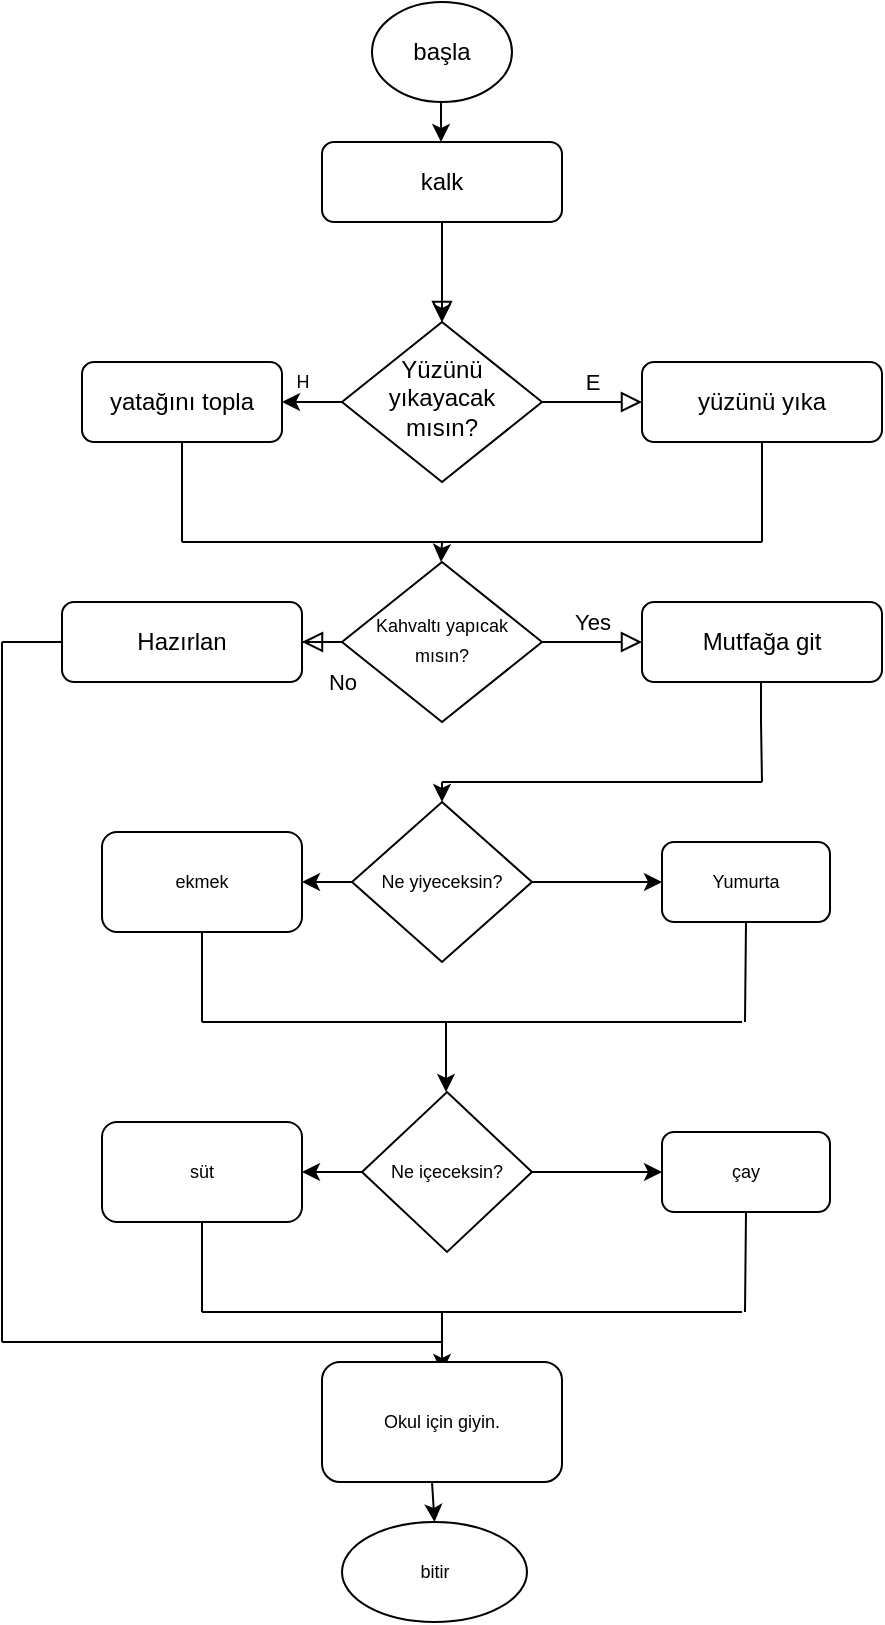 <mxfile version="20.2.3" type="github">
  <diagram id="C5RBs43oDa-KdzZeNtuy" name="Page-1">
    <mxGraphModel dx="868" dy="482" grid="1" gridSize="10" guides="1" tooltips="1" connect="1" arrows="1" fold="1" page="1" pageScale="1" pageWidth="827" pageHeight="1169" math="0" shadow="0">
      <root>
        <mxCell id="WIyWlLk6GJQsqaUBKTNV-0" />
        <mxCell id="WIyWlLk6GJQsqaUBKTNV-1" parent="WIyWlLk6GJQsqaUBKTNV-0" />
        <mxCell id="WIyWlLk6GJQsqaUBKTNV-2" value="" style="rounded=0;html=1;jettySize=auto;orthogonalLoop=1;fontSize=11;endArrow=block;endFill=0;endSize=8;strokeWidth=1;shadow=0;labelBackgroundColor=none;edgeStyle=orthogonalEdgeStyle;" parent="WIyWlLk6GJQsqaUBKTNV-1" source="WIyWlLk6GJQsqaUBKTNV-3" target="WIyWlLk6GJQsqaUBKTNV-6" edge="1">
          <mxGeometry relative="1" as="geometry" />
        </mxCell>
        <mxCell id="WIyWlLk6GJQsqaUBKTNV-3" value="kalk" style="rounded=1;whiteSpace=wrap;html=1;fontSize=12;glass=0;strokeWidth=1;shadow=0;" parent="WIyWlLk6GJQsqaUBKTNV-1" vertex="1">
          <mxGeometry x="160" y="80" width="120" height="40" as="geometry" />
        </mxCell>
        <mxCell id="WIyWlLk6GJQsqaUBKTNV-5" value="E" style="edgeStyle=orthogonalEdgeStyle;rounded=0;html=1;jettySize=auto;orthogonalLoop=1;fontSize=11;endArrow=block;endFill=0;endSize=8;strokeWidth=1;shadow=0;labelBackgroundColor=none;" parent="WIyWlLk6GJQsqaUBKTNV-1" source="WIyWlLk6GJQsqaUBKTNV-6" target="WIyWlLk6GJQsqaUBKTNV-7" edge="1">
          <mxGeometry y="10" relative="1" as="geometry">
            <mxPoint as="offset" />
            <Array as="points">
              <mxPoint x="300" y="210" />
              <mxPoint x="300" y="210" />
            </Array>
          </mxGeometry>
        </mxCell>
        <mxCell id="8h30CxQaMyu0sZwj1VYA-6" value="" style="edgeStyle=orthogonalEdgeStyle;rounded=0;orthogonalLoop=1;jettySize=auto;html=1;fontSize=9;" edge="1" parent="WIyWlLk6GJQsqaUBKTNV-1" source="WIyWlLk6GJQsqaUBKTNV-6" target="8h30CxQaMyu0sZwj1VYA-4">
          <mxGeometry relative="1" as="geometry" />
        </mxCell>
        <mxCell id="WIyWlLk6GJQsqaUBKTNV-6" value="Yüzünü yıkayacak mısın?" style="rhombus;whiteSpace=wrap;html=1;shadow=0;fontFamily=Helvetica;fontSize=12;align=center;strokeWidth=1;spacing=6;spacingTop=-4;" parent="WIyWlLk6GJQsqaUBKTNV-1" vertex="1">
          <mxGeometry x="170" y="170" width="100" height="80" as="geometry" />
        </mxCell>
        <mxCell id="WIyWlLk6GJQsqaUBKTNV-7" value="yüzünü yıka" style="rounded=1;whiteSpace=wrap;html=1;fontSize=12;glass=0;strokeWidth=1;shadow=0;" parent="WIyWlLk6GJQsqaUBKTNV-1" vertex="1">
          <mxGeometry x="320" y="190" width="120" height="40" as="geometry" />
        </mxCell>
        <mxCell id="WIyWlLk6GJQsqaUBKTNV-8" value="No" style="rounded=0;html=1;jettySize=auto;orthogonalLoop=1;fontSize=11;endArrow=block;endFill=0;endSize=8;strokeWidth=1;shadow=0;labelBackgroundColor=none;edgeStyle=orthogonalEdgeStyle;" parent="WIyWlLk6GJQsqaUBKTNV-1" source="WIyWlLk6GJQsqaUBKTNV-10" target="WIyWlLk6GJQsqaUBKTNV-11" edge="1">
          <mxGeometry x="0.333" y="20" relative="1" as="geometry">
            <mxPoint as="offset" />
          </mxGeometry>
        </mxCell>
        <mxCell id="WIyWlLk6GJQsqaUBKTNV-9" value="Yes" style="edgeStyle=orthogonalEdgeStyle;rounded=0;html=1;jettySize=auto;orthogonalLoop=1;fontSize=11;endArrow=block;endFill=0;endSize=8;strokeWidth=1;shadow=0;labelBackgroundColor=none;" parent="WIyWlLk6GJQsqaUBKTNV-1" source="WIyWlLk6GJQsqaUBKTNV-10" target="WIyWlLk6GJQsqaUBKTNV-12" edge="1">
          <mxGeometry y="10" relative="1" as="geometry">
            <mxPoint as="offset" />
          </mxGeometry>
        </mxCell>
        <mxCell id="WIyWlLk6GJQsqaUBKTNV-10" value="&lt;p style=&quot;line-height: 1.2;&quot;&gt;&lt;font style=&quot;font-size: 9px;&quot;&gt;Kahvaltı yapıcak mısın?&lt;/font&gt;&lt;/p&gt;" style="rhombus;whiteSpace=wrap;html=1;shadow=0;fontFamily=Helvetica;fontSize=12;align=center;strokeWidth=1;spacing=6;spacingTop=-4;" parent="WIyWlLk6GJQsqaUBKTNV-1" vertex="1">
          <mxGeometry x="170" y="290" width="100" height="80" as="geometry" />
        </mxCell>
        <mxCell id="WIyWlLk6GJQsqaUBKTNV-11" value="Hazırlan" style="rounded=1;whiteSpace=wrap;html=1;fontSize=12;glass=0;strokeWidth=1;shadow=0;" parent="WIyWlLk6GJQsqaUBKTNV-1" vertex="1">
          <mxGeometry x="30" y="310" width="120" height="40" as="geometry" />
        </mxCell>
        <mxCell id="WIyWlLk6GJQsqaUBKTNV-12" value="Mutfağa git" style="rounded=1;whiteSpace=wrap;html=1;fontSize=12;glass=0;strokeWidth=1;shadow=0;" parent="WIyWlLk6GJQsqaUBKTNV-1" vertex="1">
          <mxGeometry x="320" y="310" width="120" height="40" as="geometry" />
        </mxCell>
        <mxCell id="8h30CxQaMyu0sZwj1VYA-2" value="" style="edgeStyle=orthogonalEdgeStyle;rounded=0;orthogonalLoop=1;jettySize=auto;html=1;" edge="1" parent="WIyWlLk6GJQsqaUBKTNV-1" target="WIyWlLk6GJQsqaUBKTNV-6">
          <mxGeometry relative="1" as="geometry">
            <mxPoint x="220" y="120" as="sourcePoint" />
            <Array as="points">
              <mxPoint x="220" y="120" />
              <mxPoint x="220" y="120" />
            </Array>
          </mxGeometry>
        </mxCell>
        <mxCell id="8h30CxQaMyu0sZwj1VYA-0" value="başla" style="ellipse;whiteSpace=wrap;html=1;" vertex="1" parent="WIyWlLk6GJQsqaUBKTNV-1">
          <mxGeometry x="185" y="10" width="70" height="50" as="geometry" />
        </mxCell>
        <mxCell id="8h30CxQaMyu0sZwj1VYA-1" value="" style="endArrow=classic;html=1;rounded=0;" edge="1" parent="WIyWlLk6GJQsqaUBKTNV-1">
          <mxGeometry width="50" height="50" relative="1" as="geometry">
            <mxPoint x="219.5" y="60" as="sourcePoint" />
            <mxPoint x="219.5" y="80" as="targetPoint" />
            <Array as="points">
              <mxPoint x="219.5" y="60" />
            </Array>
          </mxGeometry>
        </mxCell>
        <mxCell id="8h30CxQaMyu0sZwj1VYA-4" value="yatağını topla" style="rounded=1;whiteSpace=wrap;html=1;" vertex="1" parent="WIyWlLk6GJQsqaUBKTNV-1">
          <mxGeometry x="40" y="190" width="100" height="40" as="geometry" />
        </mxCell>
        <mxCell id="8h30CxQaMyu0sZwj1VYA-7" value="H" style="text;html=1;align=center;verticalAlign=middle;resizable=0;points=[];autosize=1;strokeColor=none;fillColor=none;fontSize=9;" vertex="1" parent="WIyWlLk6GJQsqaUBKTNV-1">
          <mxGeometry x="135" y="190" width="30" height="20" as="geometry" />
        </mxCell>
        <mxCell id="8h30CxQaMyu0sZwj1VYA-8" value="" style="endArrow=classic;html=1;rounded=0;fontSize=9;" edge="1" parent="WIyWlLk6GJQsqaUBKTNV-1">
          <mxGeometry width="50" height="50" relative="1" as="geometry">
            <mxPoint x="220" y="280" as="sourcePoint" />
            <mxPoint x="219.5" y="290" as="targetPoint" />
            <Array as="points" />
          </mxGeometry>
        </mxCell>
        <mxCell id="8h30CxQaMyu0sZwj1VYA-9" value="" style="endArrow=none;html=1;rounded=0;fontSize=9;" edge="1" parent="WIyWlLk6GJQsqaUBKTNV-1">
          <mxGeometry width="50" height="50" relative="1" as="geometry">
            <mxPoint x="90" y="280" as="sourcePoint" />
            <mxPoint x="90" y="230" as="targetPoint" />
          </mxGeometry>
        </mxCell>
        <mxCell id="8h30CxQaMyu0sZwj1VYA-10" value="" style="endArrow=none;html=1;rounded=0;fontSize=9;" edge="1" parent="WIyWlLk6GJQsqaUBKTNV-1">
          <mxGeometry width="50" height="50" relative="1" as="geometry">
            <mxPoint x="90" y="280" as="sourcePoint" />
            <mxPoint x="220" y="280" as="targetPoint" />
          </mxGeometry>
        </mxCell>
        <mxCell id="8h30CxQaMyu0sZwj1VYA-11" value="" style="endArrow=none;html=1;rounded=0;fontSize=9;entryX=0.5;entryY=1;entryDx=0;entryDy=0;" edge="1" parent="WIyWlLk6GJQsqaUBKTNV-1" target="WIyWlLk6GJQsqaUBKTNV-7">
          <mxGeometry width="50" height="50" relative="1" as="geometry">
            <mxPoint x="380" y="280" as="sourcePoint" />
            <mxPoint x="410" y="250" as="targetPoint" />
          </mxGeometry>
        </mxCell>
        <mxCell id="8h30CxQaMyu0sZwj1VYA-12" value="" style="endArrow=none;html=1;rounded=0;fontSize=9;" edge="1" parent="WIyWlLk6GJQsqaUBKTNV-1">
          <mxGeometry width="50" height="50" relative="1" as="geometry">
            <mxPoint x="220" y="280" as="sourcePoint" />
            <mxPoint x="380" y="280" as="targetPoint" />
          </mxGeometry>
        </mxCell>
        <mxCell id="8h30CxQaMyu0sZwj1VYA-13" value="Ne yiyeceksin?" style="rhombus;whiteSpace=wrap;html=1;fontSize=9;" vertex="1" parent="WIyWlLk6GJQsqaUBKTNV-1">
          <mxGeometry x="175" y="410" width="90" height="80" as="geometry" />
        </mxCell>
        <mxCell id="8h30CxQaMyu0sZwj1VYA-14" value="" style="endArrow=none;html=1;rounded=0;fontSize=9;" edge="1" parent="WIyWlLk6GJQsqaUBKTNV-1">
          <mxGeometry width="50" height="50" relative="1" as="geometry">
            <mxPoint x="380" y="400" as="sourcePoint" />
            <mxPoint x="379.5" y="350" as="targetPoint" />
            <Array as="points">
              <mxPoint x="379.5" y="370" />
            </Array>
          </mxGeometry>
        </mxCell>
        <mxCell id="8h30CxQaMyu0sZwj1VYA-17" value="" style="endArrow=none;html=1;rounded=0;fontSize=9;" edge="1" parent="WIyWlLk6GJQsqaUBKTNV-1">
          <mxGeometry width="50" height="50" relative="1" as="geometry">
            <mxPoint x="220" y="400" as="sourcePoint" />
            <mxPoint x="380" y="400" as="targetPoint" />
          </mxGeometry>
        </mxCell>
        <mxCell id="8h30CxQaMyu0sZwj1VYA-18" value="" style="endArrow=classic;html=1;rounded=0;fontSize=9;entryX=0.5;entryY=0;entryDx=0;entryDy=0;" edge="1" parent="WIyWlLk6GJQsqaUBKTNV-1" target="8h30CxQaMyu0sZwj1VYA-13">
          <mxGeometry width="50" height="50" relative="1" as="geometry">
            <mxPoint x="220" y="400" as="sourcePoint" />
            <mxPoint x="230" y="390" as="targetPoint" />
          </mxGeometry>
        </mxCell>
        <mxCell id="8h30CxQaMyu0sZwj1VYA-19" value="Yumurta" style="rounded=1;whiteSpace=wrap;html=1;fontSize=9;" vertex="1" parent="WIyWlLk6GJQsqaUBKTNV-1">
          <mxGeometry x="330" y="430" width="84" height="40" as="geometry" />
        </mxCell>
        <mxCell id="8h30CxQaMyu0sZwj1VYA-21" value="" style="endArrow=classic;html=1;rounded=0;fontSize=9;entryX=0;entryY=0.5;entryDx=0;entryDy=0;" edge="1" parent="WIyWlLk6GJQsqaUBKTNV-1" target="8h30CxQaMyu0sZwj1VYA-19">
          <mxGeometry width="50" height="50" relative="1" as="geometry">
            <mxPoint x="265" y="450" as="sourcePoint" />
            <mxPoint x="315" y="400" as="targetPoint" />
          </mxGeometry>
        </mxCell>
        <mxCell id="8h30CxQaMyu0sZwj1VYA-22" value="ekmek" style="rounded=1;whiteSpace=wrap;html=1;fontSize=9;" vertex="1" parent="WIyWlLk6GJQsqaUBKTNV-1">
          <mxGeometry x="50" y="425" width="100" height="50" as="geometry" />
        </mxCell>
        <mxCell id="8h30CxQaMyu0sZwj1VYA-23" value="" style="endArrow=classic;html=1;rounded=0;fontSize=9;entryX=1;entryY=0.5;entryDx=0;entryDy=0;" edge="1" parent="WIyWlLk6GJQsqaUBKTNV-1" target="8h30CxQaMyu0sZwj1VYA-22">
          <mxGeometry width="50" height="50" relative="1" as="geometry">
            <mxPoint x="175" y="450" as="sourcePoint" />
            <mxPoint x="225" y="400" as="targetPoint" />
          </mxGeometry>
        </mxCell>
        <mxCell id="8h30CxQaMyu0sZwj1VYA-24" value="" style="endArrow=none;html=1;rounded=0;fontSize=9;" edge="1" parent="WIyWlLk6GJQsqaUBKTNV-1">
          <mxGeometry width="50" height="50" relative="1" as="geometry">
            <mxPoint x="100" y="520" as="sourcePoint" />
            <mxPoint x="100" y="475" as="targetPoint" />
          </mxGeometry>
        </mxCell>
        <mxCell id="8h30CxQaMyu0sZwj1VYA-25" value="" style="endArrow=none;html=1;rounded=0;fontSize=9;entryX=0.5;entryY=1;entryDx=0;entryDy=0;" edge="1" parent="WIyWlLk6GJQsqaUBKTNV-1" target="8h30CxQaMyu0sZwj1VYA-19">
          <mxGeometry width="50" height="50" relative="1" as="geometry">
            <mxPoint x="371.5" y="520" as="sourcePoint" />
            <mxPoint x="371.5" y="475" as="targetPoint" />
          </mxGeometry>
        </mxCell>
        <mxCell id="8h30CxQaMyu0sZwj1VYA-26" value="" style="endArrow=none;html=1;rounded=0;fontSize=9;" edge="1" parent="WIyWlLk6GJQsqaUBKTNV-1">
          <mxGeometry width="50" height="50" relative="1" as="geometry">
            <mxPoint x="100" y="520" as="sourcePoint" />
            <mxPoint x="370" y="520" as="targetPoint" />
          </mxGeometry>
        </mxCell>
        <mxCell id="8h30CxQaMyu0sZwj1VYA-29" value="" style="endArrow=classic;html=1;rounded=0;fontSize=9;" edge="1" parent="WIyWlLk6GJQsqaUBKTNV-1">
          <mxGeometry width="50" height="50" relative="1" as="geometry">
            <mxPoint x="222" y="520" as="sourcePoint" />
            <mxPoint x="222" y="555" as="targetPoint" />
          </mxGeometry>
        </mxCell>
        <mxCell id="8h30CxQaMyu0sZwj1VYA-31" value="çay" style="rounded=1;whiteSpace=wrap;html=1;fontSize=9;" vertex="1" parent="WIyWlLk6GJQsqaUBKTNV-1">
          <mxGeometry x="330" y="575" width="84" height="40" as="geometry" />
        </mxCell>
        <mxCell id="8h30CxQaMyu0sZwj1VYA-32" value="" style="endArrow=classic;html=1;rounded=0;fontSize=9;entryX=0;entryY=0.5;entryDx=0;entryDy=0;" edge="1" target="8h30CxQaMyu0sZwj1VYA-31" parent="WIyWlLk6GJQsqaUBKTNV-1">
          <mxGeometry width="50" height="50" relative="1" as="geometry">
            <mxPoint x="265" y="595" as="sourcePoint" />
            <mxPoint x="315" y="545" as="targetPoint" />
          </mxGeometry>
        </mxCell>
        <mxCell id="8h30CxQaMyu0sZwj1VYA-33" value="süt" style="rounded=1;whiteSpace=wrap;html=1;fontSize=9;" vertex="1" parent="WIyWlLk6GJQsqaUBKTNV-1">
          <mxGeometry x="50" y="570" width="100" height="50" as="geometry" />
        </mxCell>
        <mxCell id="8h30CxQaMyu0sZwj1VYA-34" value="" style="endArrow=classic;html=1;rounded=0;fontSize=9;entryX=1;entryY=0.5;entryDx=0;entryDy=0;exitX=0;exitY=0.5;exitDx=0;exitDy=0;" edge="1" target="8h30CxQaMyu0sZwj1VYA-33" parent="WIyWlLk6GJQsqaUBKTNV-1" source="8h30CxQaMyu0sZwj1VYA-39">
          <mxGeometry width="50" height="50" relative="1" as="geometry">
            <mxPoint x="175" y="595" as="sourcePoint" />
            <mxPoint x="225" y="545" as="targetPoint" />
          </mxGeometry>
        </mxCell>
        <mxCell id="8h30CxQaMyu0sZwj1VYA-35" value="" style="endArrow=none;html=1;rounded=0;fontSize=9;" edge="1" parent="WIyWlLk6GJQsqaUBKTNV-1">
          <mxGeometry width="50" height="50" relative="1" as="geometry">
            <mxPoint x="100" y="665" as="sourcePoint" />
            <mxPoint x="100" y="620" as="targetPoint" />
          </mxGeometry>
        </mxCell>
        <mxCell id="8h30CxQaMyu0sZwj1VYA-36" value="" style="endArrow=none;html=1;rounded=0;fontSize=9;entryX=0.5;entryY=1;entryDx=0;entryDy=0;" edge="1" target="8h30CxQaMyu0sZwj1VYA-31" parent="WIyWlLk6GJQsqaUBKTNV-1">
          <mxGeometry width="50" height="50" relative="1" as="geometry">
            <mxPoint x="371.5" y="665" as="sourcePoint" />
            <mxPoint x="371.5" y="620" as="targetPoint" />
          </mxGeometry>
        </mxCell>
        <mxCell id="8h30CxQaMyu0sZwj1VYA-37" value="" style="endArrow=none;html=1;rounded=0;fontSize=9;" edge="1" parent="WIyWlLk6GJQsqaUBKTNV-1">
          <mxGeometry width="50" height="50" relative="1" as="geometry">
            <mxPoint x="100" y="665" as="sourcePoint" />
            <mxPoint x="370" y="665" as="targetPoint" />
          </mxGeometry>
        </mxCell>
        <mxCell id="8h30CxQaMyu0sZwj1VYA-38" value="" style="endArrow=classic;html=1;rounded=0;fontSize=9;" edge="1" parent="WIyWlLk6GJQsqaUBKTNV-1">
          <mxGeometry width="50" height="50" relative="1" as="geometry">
            <mxPoint x="220" y="665" as="sourcePoint" />
            <mxPoint x="220" y="695" as="targetPoint" />
          </mxGeometry>
        </mxCell>
        <mxCell id="8h30CxQaMyu0sZwj1VYA-39" value="Ne içeceksin?" style="rhombus;whiteSpace=wrap;html=1;fontSize=9;" vertex="1" parent="WIyWlLk6GJQsqaUBKTNV-1">
          <mxGeometry x="180" y="555" width="85" height="80" as="geometry" />
        </mxCell>
        <mxCell id="8h30CxQaMyu0sZwj1VYA-40" value="Okul için giyin." style="rounded=1;whiteSpace=wrap;html=1;fontSize=9;" vertex="1" parent="WIyWlLk6GJQsqaUBKTNV-1">
          <mxGeometry x="160" y="690" width="120" height="60" as="geometry" />
        </mxCell>
        <mxCell id="8h30CxQaMyu0sZwj1VYA-41" value="" style="endArrow=none;html=1;rounded=0;fontSize=9;" edge="1" parent="WIyWlLk6GJQsqaUBKTNV-1">
          <mxGeometry width="50" height="50" relative="1" as="geometry">
            <mxPoint y="330" as="sourcePoint" />
            <mxPoint x="30" y="330" as="targetPoint" />
          </mxGeometry>
        </mxCell>
        <mxCell id="8h30CxQaMyu0sZwj1VYA-43" value="" style="endArrow=none;html=1;rounded=0;fontSize=9;" edge="1" parent="WIyWlLk6GJQsqaUBKTNV-1">
          <mxGeometry width="50" height="50" relative="1" as="geometry">
            <mxPoint y="680" as="sourcePoint" />
            <mxPoint y="330" as="targetPoint" />
          </mxGeometry>
        </mxCell>
        <mxCell id="8h30CxQaMyu0sZwj1VYA-44" value="" style="endArrow=none;html=1;rounded=0;fontSize=9;" edge="1" parent="WIyWlLk6GJQsqaUBKTNV-1">
          <mxGeometry width="50" height="50" relative="1" as="geometry">
            <mxPoint y="680" as="sourcePoint" />
            <mxPoint x="220" y="680" as="targetPoint" />
          </mxGeometry>
        </mxCell>
        <mxCell id="8h30CxQaMyu0sZwj1VYA-45" value="bitir" style="ellipse;whiteSpace=wrap;html=1;fontSize=9;" vertex="1" parent="WIyWlLk6GJQsqaUBKTNV-1">
          <mxGeometry x="170" y="770" width="92.5" height="50" as="geometry" />
        </mxCell>
        <mxCell id="8h30CxQaMyu0sZwj1VYA-46" value="" style="endArrow=classic;html=1;rounded=0;fontSize=9;entryX=0.5;entryY=0;entryDx=0;entryDy=0;" edge="1" parent="WIyWlLk6GJQsqaUBKTNV-1" target="8h30CxQaMyu0sZwj1VYA-45">
          <mxGeometry width="50" height="50" relative="1" as="geometry">
            <mxPoint x="215" y="750" as="sourcePoint" />
            <mxPoint x="265" y="700" as="targetPoint" />
          </mxGeometry>
        </mxCell>
      </root>
    </mxGraphModel>
  </diagram>
</mxfile>
